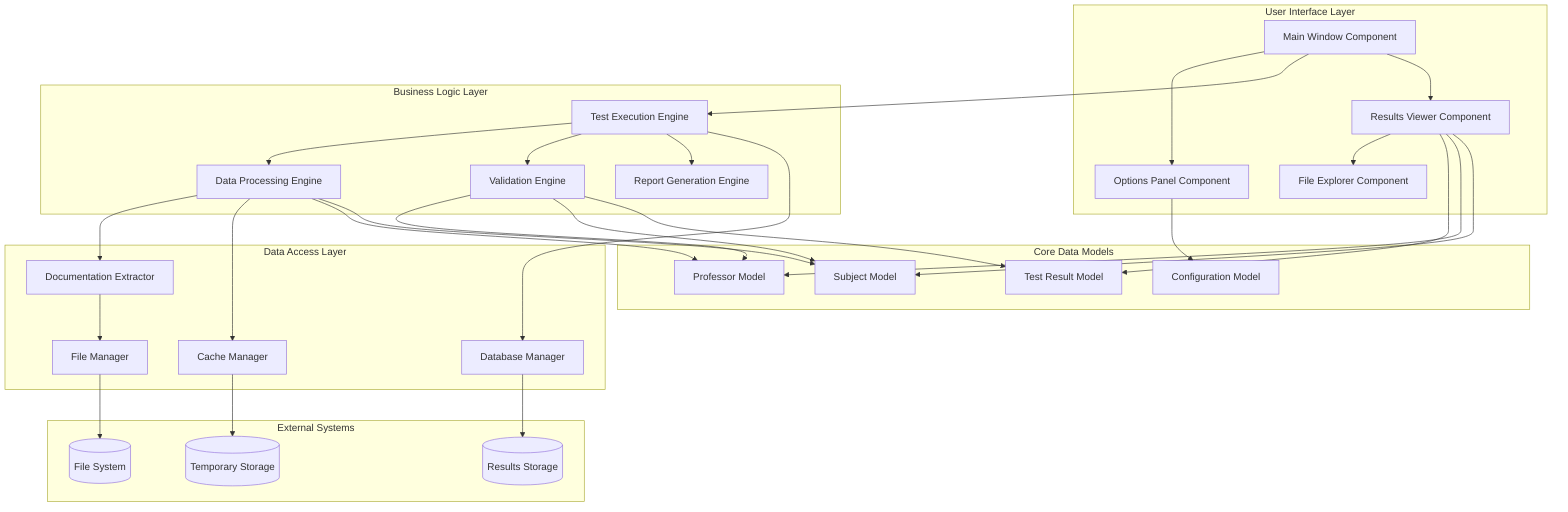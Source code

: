 flowchart TB
    subgraph UILayer ["User Interface Layer"]
        MainUI[Main Window Component]
        ResultsUI[Results Viewer Component]
        OptionsUI[Options Panel Component]
        FileUI[File Explorer Component]
    end
    
    subgraph BusinessLayer ["Business Logic Layer"]
        TestEngine[Test Execution Engine]
        DataProcessor[Data Processing Engine]
        ValidationEngine[Validation Engine]
        ReportGenerator[Report Generation Engine]
    end
    
    subgraph DataLayer ["Data Access Layer"]
        DocumentExtractor[Documentation Extractor]
        FileManager[File Manager]
        CacheManager[Cache Manager]
        DatabaseManager[Database Manager]
    end
    
    subgraph ExternalSys ["External Systems"]
        FileSystem[(File System)]
        TmpStorage[(Temporary Storage)]
        ResultsStorage[(Results Storage)]
    end
    
    subgraph DataModels ["Core Data Models"]
        ProfessorModel[Professor Model]
        SubjectModel[Subject Model]
        TestResultModel[Test Result Model]
        ConfigModel[Configuration Model]
    end
    
    %% UI Layer Connections
    MainUI --> OptionsUI
    MainUI --> TestEngine
    MainUI --> ResultsUI
    ResultsUI --> FileUI
    
    %% Business Logic Connections
    TestEngine --> DataProcessor
    TestEngine --> ValidationEngine
    TestEngine --> ReportGenerator
    DataProcessor --> DocumentExtractor
    ValidationEngine --> ProfessorModel
    ValidationEngine --> SubjectModel
    
    %% Data Access Connections
    DocumentExtractor --> FileManager
    DataProcessor --> CacheManager
    TestEngine --> DatabaseManager
    FileManager --> FileSystem
    CacheManager --> TmpStorage
    DatabaseManager --> ResultsStorage
    
    %% Model Usage
    DataProcessor --> ProfessorModel
    DataProcessor --> SubjectModel
    ValidationEngine --> TestResultModel
    OptionsUI --> ConfigModel
    
    %% Cross-layer Dependencies
    ResultsUI --> TestResultModel
    ResultsUI --> ProfessorModel
    ResultsUI --> SubjectModel